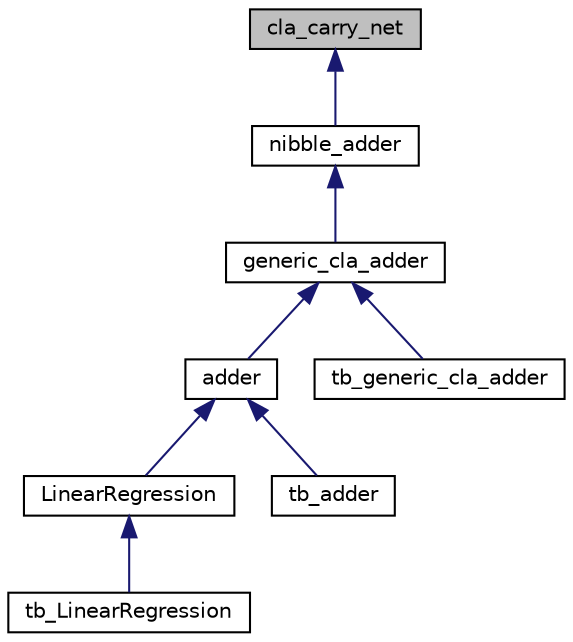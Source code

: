 digraph "cla_carry_net"
{
  edge [fontname="Helvetica",fontsize="10",labelfontname="Helvetica",labelfontsize="10"];
  node [fontname="Helvetica",fontsize="10",shape=record];
  Node0 [label="cla_carry_net",height=0.2,width=0.4,color="black", fillcolor="grey75", style="filled", fontcolor="black"];
  Node0 -> Node1 [dir="back",color="midnightblue",fontsize="10",style="solid",fontname="Helvetica"];
  Node1 [label="nibble_adder",height=0.2,width=0.4,color="black", fillcolor="white", style="filled",URL="$classnibble__adder.html",tooltip="Addizionatore con carry-lookahead a quattro bit.La cella somma tra loro due addendi ed un carry in in..."];
  Node1 -> Node2 [dir="back",color="midnightblue",fontsize="10",style="solid",fontname="Helvetica"];
  Node2 [label="generic_cla_adder",height=0.2,width=0.4,color="black", fillcolor="white", style="filled",URL="$classgeneric__cla__adder.html",tooltip="Adder custom con carry-lookaheadgeneric_cla_adder somma tra loro due addendi ed un carry in ingresso;..."];
  Node2 -> Node3 [dir="back",color="midnightblue",fontsize="10",style="solid",fontname="Helvetica"];
  Node3 [label="adder",height=0.2,width=0.4,color="black", fillcolor="white", style="filled",URL="$classadder.html"];
  Node3 -> Node4 [dir="back",color="midnightblue",fontsize="10",style="solid",fontname="Helvetica"];
  Node4 [label="LinearRegression",height=0.2,width=0.4,color="black", fillcolor="white", style="filled",URL="$class_linear_regression.html"];
  Node4 -> Node5 [dir="back",color="midnightblue",fontsize="10",style="solid",fontname="Helvetica"];
  Node5 [label="tb_LinearRegression",height=0.2,width=0.4,color="black", fillcolor="white", style="filled",URL="$classtb___linear_regression.html"];
  Node3 -> Node6 [dir="back",color="midnightblue",fontsize="10",style="solid",fontname="Helvetica"];
  Node6 [label="tb_adder",height=0.2,width=0.4,color="black", fillcolor="white", style="filled",URL="$classtb__adder.html"];
  Node2 -> Node7 [dir="back",color="midnightblue",fontsize="10",style="solid",fontname="Helvetica"];
  Node7 [label="tb_generic_cla_adder",height=0.2,width=0.4,color="black", fillcolor="white", style="filled",URL="$classtb__generic__cla__adder.html"];
}
